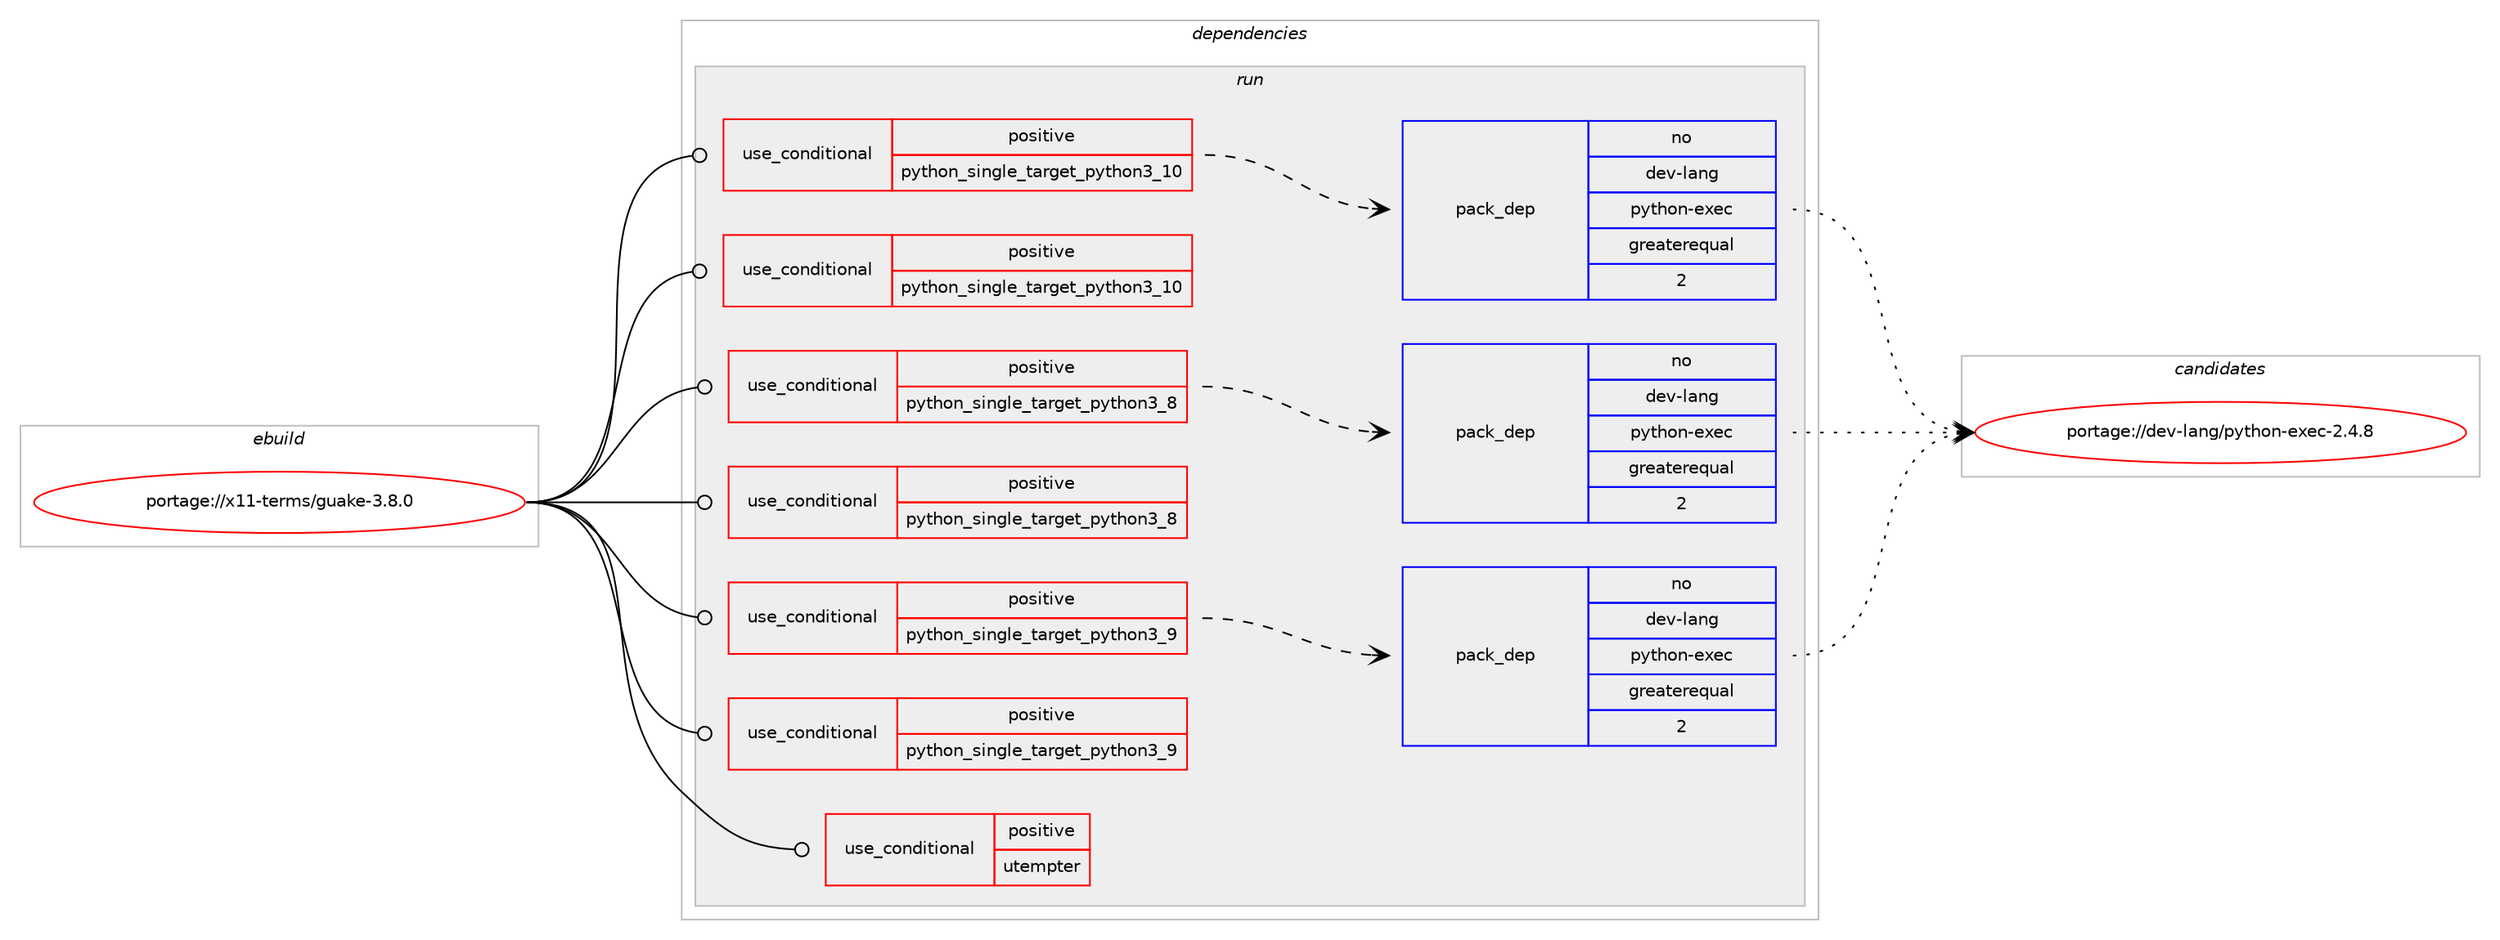 digraph prolog {

# *************
# Graph options
# *************

newrank=true;
concentrate=true;
compound=true;
graph [rankdir=LR,fontname=Helvetica,fontsize=10,ranksep=1.5];#, ranksep=2.5, nodesep=0.2];
edge  [arrowhead=vee];
node  [fontname=Helvetica,fontsize=10];

# **********
# The ebuild
# **********

subgraph cluster_leftcol {
color=gray;
label=<<i>ebuild</i>>;
id [label="portage://x11-terms/guake-3.8.0", color=red, width=4, href="../x11-terms/guake-3.8.0.svg"];
}

# ****************
# The dependencies
# ****************

subgraph cluster_midcol {
color=gray;
label=<<i>dependencies</i>>;
subgraph cluster_compile {
fillcolor="#eeeeee";
style=filled;
label=<<i>compile</i>>;
}
subgraph cluster_compileandrun {
fillcolor="#eeeeee";
style=filled;
label=<<i>compile and run</i>>;
}
subgraph cluster_run {
fillcolor="#eeeeee";
style=filled;
label=<<i>run</i>>;
subgraph cond129 {
dependency2287 [label=<<TABLE BORDER="0" CELLBORDER="1" CELLSPACING="0" CELLPADDING="4"><TR><TD ROWSPAN="3" CELLPADDING="10">use_conditional</TD></TR><TR><TD>positive</TD></TR><TR><TD>python_single_target_python3_10</TD></TR></TABLE>>, shape=none, color=red];
# *** BEGIN UNKNOWN DEPENDENCY TYPE (TODO) ***
# dependency2287 -> package_dependency(portage://x11-terms/guake-3.8.0,run,no,dev-lang,python,none,[,,],[slot(3.10)],[])
# *** END UNKNOWN DEPENDENCY TYPE (TODO) ***

subgraph pack2151 {
dependency2288 [label=<<TABLE BORDER="0" CELLBORDER="1" CELLSPACING="0" CELLPADDING="4" WIDTH="220"><TR><TD ROWSPAN="6" CELLPADDING="30">pack_dep</TD></TR><TR><TD WIDTH="110">no</TD></TR><TR><TD>dev-lang</TD></TR><TR><TD>python-exec</TD></TR><TR><TD>greaterequal</TD></TR><TR><TD>2</TD></TR></TABLE>>, shape=none, color=blue];
}
dependency2287:e -> dependency2288:w [weight=20,style="dashed",arrowhead="vee"];
}
id:e -> dependency2287:w [weight=20,style="solid",arrowhead="odot"];
subgraph cond130 {
dependency2289 [label=<<TABLE BORDER="0" CELLBORDER="1" CELLSPACING="0" CELLPADDING="4"><TR><TD ROWSPAN="3" CELLPADDING="10">use_conditional</TD></TR><TR><TD>positive</TD></TR><TR><TD>python_single_target_python3_10</TD></TR></TABLE>>, shape=none, color=red];
# *** BEGIN UNKNOWN DEPENDENCY TYPE (TODO) ***
# dependency2289 -> package_dependency(portage://x11-terms/guake-3.8.0,run,no,dev-python,dbus-python,none,[,,],[],[use(enable(python_targets_python3_10),negative)])
# *** END UNKNOWN DEPENDENCY TYPE (TODO) ***

# *** BEGIN UNKNOWN DEPENDENCY TYPE (TODO) ***
# dependency2289 -> package_dependency(portage://x11-terms/guake-3.8.0,run,no,dev-python,pycairo,none,[,,],[],[use(enable(python_targets_python3_10),negative)])
# *** END UNKNOWN DEPENDENCY TYPE (TODO) ***

# *** BEGIN UNKNOWN DEPENDENCY TYPE (TODO) ***
# dependency2289 -> package_dependency(portage://x11-terms/guake-3.8.0,run,no,dev-python,pygobject,none,[,,],[slot(3)],[use(enable(python_targets_python3_10),negative)])
# *** END UNKNOWN DEPENDENCY TYPE (TODO) ***

}
id:e -> dependency2289:w [weight=20,style="solid",arrowhead="odot"];
subgraph cond131 {
dependency2290 [label=<<TABLE BORDER="0" CELLBORDER="1" CELLSPACING="0" CELLPADDING="4"><TR><TD ROWSPAN="3" CELLPADDING="10">use_conditional</TD></TR><TR><TD>positive</TD></TR><TR><TD>python_single_target_python3_8</TD></TR></TABLE>>, shape=none, color=red];
# *** BEGIN UNKNOWN DEPENDENCY TYPE (TODO) ***
# dependency2290 -> package_dependency(portage://x11-terms/guake-3.8.0,run,no,dev-lang,python,none,[,,],[slot(3.8)],[])
# *** END UNKNOWN DEPENDENCY TYPE (TODO) ***

subgraph pack2152 {
dependency2291 [label=<<TABLE BORDER="0" CELLBORDER="1" CELLSPACING="0" CELLPADDING="4" WIDTH="220"><TR><TD ROWSPAN="6" CELLPADDING="30">pack_dep</TD></TR><TR><TD WIDTH="110">no</TD></TR><TR><TD>dev-lang</TD></TR><TR><TD>python-exec</TD></TR><TR><TD>greaterequal</TD></TR><TR><TD>2</TD></TR></TABLE>>, shape=none, color=blue];
}
dependency2290:e -> dependency2291:w [weight=20,style="dashed",arrowhead="vee"];
}
id:e -> dependency2290:w [weight=20,style="solid",arrowhead="odot"];
subgraph cond132 {
dependency2292 [label=<<TABLE BORDER="0" CELLBORDER="1" CELLSPACING="0" CELLPADDING="4"><TR><TD ROWSPAN="3" CELLPADDING="10">use_conditional</TD></TR><TR><TD>positive</TD></TR><TR><TD>python_single_target_python3_8</TD></TR></TABLE>>, shape=none, color=red];
# *** BEGIN UNKNOWN DEPENDENCY TYPE (TODO) ***
# dependency2292 -> package_dependency(portage://x11-terms/guake-3.8.0,run,no,dev-python,dbus-python,none,[,,],[],[use(enable(python_targets_python3_8),negative)])
# *** END UNKNOWN DEPENDENCY TYPE (TODO) ***

# *** BEGIN UNKNOWN DEPENDENCY TYPE (TODO) ***
# dependency2292 -> package_dependency(portage://x11-terms/guake-3.8.0,run,no,dev-python,pycairo,none,[,,],[],[use(enable(python_targets_python3_8),negative)])
# *** END UNKNOWN DEPENDENCY TYPE (TODO) ***

# *** BEGIN UNKNOWN DEPENDENCY TYPE (TODO) ***
# dependency2292 -> package_dependency(portage://x11-terms/guake-3.8.0,run,no,dev-python,pygobject,none,[,,],[slot(3)],[use(enable(python_targets_python3_8),negative)])
# *** END UNKNOWN DEPENDENCY TYPE (TODO) ***

}
id:e -> dependency2292:w [weight=20,style="solid",arrowhead="odot"];
subgraph cond133 {
dependency2293 [label=<<TABLE BORDER="0" CELLBORDER="1" CELLSPACING="0" CELLPADDING="4"><TR><TD ROWSPAN="3" CELLPADDING="10">use_conditional</TD></TR><TR><TD>positive</TD></TR><TR><TD>python_single_target_python3_9</TD></TR></TABLE>>, shape=none, color=red];
# *** BEGIN UNKNOWN DEPENDENCY TYPE (TODO) ***
# dependency2293 -> package_dependency(portage://x11-terms/guake-3.8.0,run,no,dev-lang,python,none,[,,],[slot(3.9)],[])
# *** END UNKNOWN DEPENDENCY TYPE (TODO) ***

subgraph pack2153 {
dependency2294 [label=<<TABLE BORDER="0" CELLBORDER="1" CELLSPACING="0" CELLPADDING="4" WIDTH="220"><TR><TD ROWSPAN="6" CELLPADDING="30">pack_dep</TD></TR><TR><TD WIDTH="110">no</TD></TR><TR><TD>dev-lang</TD></TR><TR><TD>python-exec</TD></TR><TR><TD>greaterequal</TD></TR><TR><TD>2</TD></TR></TABLE>>, shape=none, color=blue];
}
dependency2293:e -> dependency2294:w [weight=20,style="dashed",arrowhead="vee"];
}
id:e -> dependency2293:w [weight=20,style="solid",arrowhead="odot"];
subgraph cond134 {
dependency2295 [label=<<TABLE BORDER="0" CELLBORDER="1" CELLSPACING="0" CELLPADDING="4"><TR><TD ROWSPAN="3" CELLPADDING="10">use_conditional</TD></TR><TR><TD>positive</TD></TR><TR><TD>python_single_target_python3_9</TD></TR></TABLE>>, shape=none, color=red];
# *** BEGIN UNKNOWN DEPENDENCY TYPE (TODO) ***
# dependency2295 -> package_dependency(portage://x11-terms/guake-3.8.0,run,no,dev-python,dbus-python,none,[,,],[],[use(enable(python_targets_python3_9),negative)])
# *** END UNKNOWN DEPENDENCY TYPE (TODO) ***

# *** BEGIN UNKNOWN DEPENDENCY TYPE (TODO) ***
# dependency2295 -> package_dependency(portage://x11-terms/guake-3.8.0,run,no,dev-python,pycairo,none,[,,],[],[use(enable(python_targets_python3_9),negative)])
# *** END UNKNOWN DEPENDENCY TYPE (TODO) ***

# *** BEGIN UNKNOWN DEPENDENCY TYPE (TODO) ***
# dependency2295 -> package_dependency(portage://x11-terms/guake-3.8.0,run,no,dev-python,pygobject,none,[,,],[slot(3)],[use(enable(python_targets_python3_9),negative)])
# *** END UNKNOWN DEPENDENCY TYPE (TODO) ***

}
id:e -> dependency2295:w [weight=20,style="solid",arrowhead="odot"];
subgraph cond135 {
dependency2296 [label=<<TABLE BORDER="0" CELLBORDER="1" CELLSPACING="0" CELLPADDING="4"><TR><TD ROWSPAN="3" CELLPADDING="10">use_conditional</TD></TR><TR><TD>positive</TD></TR><TR><TD>utempter</TD></TR></TABLE>>, shape=none, color=red];
# *** BEGIN UNKNOWN DEPENDENCY TYPE (TODO) ***
# dependency2296 -> package_dependency(portage://x11-terms/guake-3.8.0,run,no,sys-libs,libutempter,none,[,,],[],[])
# *** END UNKNOWN DEPENDENCY TYPE (TODO) ***

}
id:e -> dependency2296:w [weight=20,style="solid",arrowhead="odot"];
# *** BEGIN UNKNOWN DEPENDENCY TYPE (TODO) ***
# id -> package_dependency(portage://x11-terms/guake-3.8.0,run,no,dev-libs,keybinder,none,[,,],[slot(3)],[use(enable(introspection),none)])
# *** END UNKNOWN DEPENDENCY TYPE (TODO) ***

# *** BEGIN UNKNOWN DEPENDENCY TYPE (TODO) ***
# id -> package_dependency(portage://x11-terms/guake-3.8.0,run,no,x11-libs,libnotify,none,[,,],[],[use(enable(introspection),none)])
# *** END UNKNOWN DEPENDENCY TYPE (TODO) ***

# *** BEGIN UNKNOWN DEPENDENCY TYPE (TODO) ***
# id -> package_dependency(portage://x11-terms/guake-3.8.0,run,no,x11-libs,libwnck,none,[,,],[slot(3)],[use(enable(introspection),none)])
# *** END UNKNOWN DEPENDENCY TYPE (TODO) ***

# *** BEGIN UNKNOWN DEPENDENCY TYPE (TODO) ***
# id -> package_dependency(portage://x11-terms/guake-3.8.0,run,no,x11-libs,vte,none,[,,],[slot(2.91)],[use(enable(introspection),none)])
# *** END UNKNOWN DEPENDENCY TYPE (TODO) ***

}
}

# **************
# The candidates
# **************

subgraph cluster_choices {
rank=same;
color=gray;
label=<<i>candidates</i>>;

subgraph choice2151 {
color=black;
nodesep=1;
choice1001011184510897110103471121211161041111104510112010199455046524656 [label="portage://dev-lang/python-exec-2.4.8", color=red, width=4,href="../dev-lang/python-exec-2.4.8.svg"];
dependency2288:e -> choice1001011184510897110103471121211161041111104510112010199455046524656:w [style=dotted,weight="100"];
}
subgraph choice2152 {
color=black;
nodesep=1;
choice1001011184510897110103471121211161041111104510112010199455046524656 [label="portage://dev-lang/python-exec-2.4.8", color=red, width=4,href="../dev-lang/python-exec-2.4.8.svg"];
dependency2291:e -> choice1001011184510897110103471121211161041111104510112010199455046524656:w [style=dotted,weight="100"];
}
subgraph choice2153 {
color=black;
nodesep=1;
choice1001011184510897110103471121211161041111104510112010199455046524656 [label="portage://dev-lang/python-exec-2.4.8", color=red, width=4,href="../dev-lang/python-exec-2.4.8.svg"];
dependency2294:e -> choice1001011184510897110103471121211161041111104510112010199455046524656:w [style=dotted,weight="100"];
}
}

}
